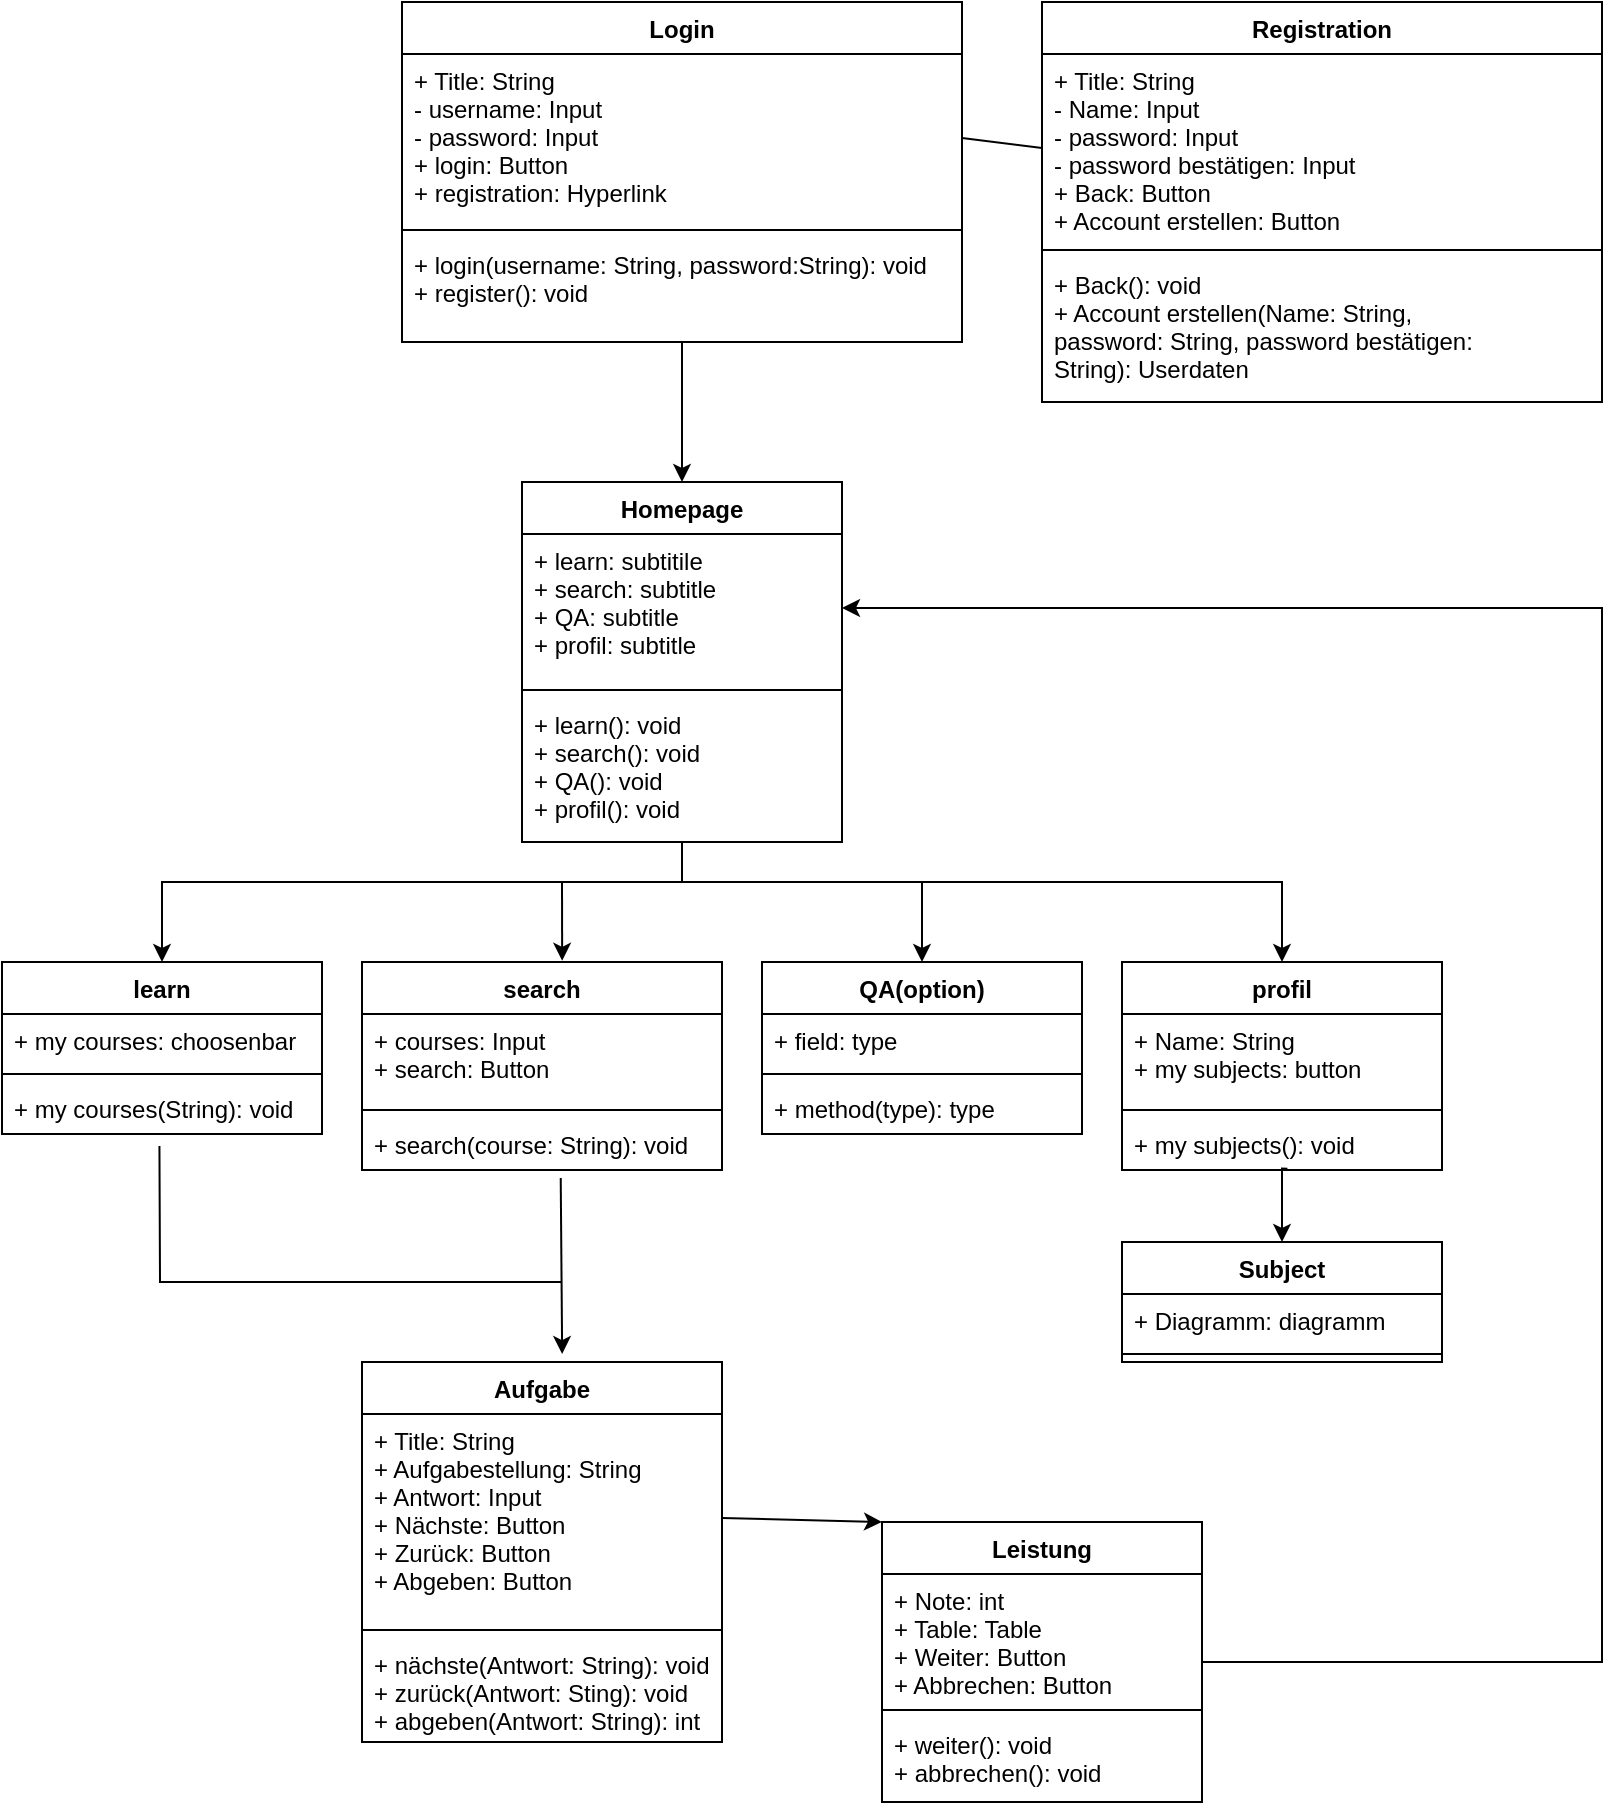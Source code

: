 <mxfile version="20.3.0" type="device"><diagram id="KYMtu1J5fPqY9J-JG5Oo" name="Seite-1"><mxGraphModel dx="1166" dy="887" grid="1" gridSize="10" guides="1" tooltips="1" connect="1" arrows="1" fold="1" page="1" pageScale="1" pageWidth="827" pageHeight="1169" math="0" shadow="0"><root><mxCell id="0"/><mxCell id="1" parent="0"/><mxCell id="wjLh_YXfR1pJxtnjiOcY-42" style="edgeStyle=orthogonalEdgeStyle;rounded=0;orthogonalLoop=1;jettySize=auto;html=1;entryX=0.5;entryY=0;entryDx=0;entryDy=0;" edge="1" parent="1" source="wjLh_YXfR1pJxtnjiOcY-1" target="wjLh_YXfR1pJxtnjiOcY-9"><mxGeometry relative="1" as="geometry"/></mxCell><mxCell id="wjLh_YXfR1pJxtnjiOcY-1" value="Login" style="swimlane;fontStyle=1;align=center;verticalAlign=top;childLayout=stackLayout;horizontal=1;startSize=26;horizontalStack=0;resizeParent=1;resizeParentMax=0;resizeLast=0;collapsible=1;marginBottom=0;" vertex="1" parent="1"><mxGeometry x="200" y="200" width="280" height="170" as="geometry"/></mxCell><mxCell id="wjLh_YXfR1pJxtnjiOcY-2" value="+ Title: String&#10;- username: Input&#10;- password: Input&#10;+ login: Button&#10;+ registration: Hyperlink" style="text;strokeColor=none;fillColor=none;align=left;verticalAlign=top;spacingLeft=4;spacingRight=4;overflow=hidden;rotatable=0;points=[[0,0.5],[1,0.5]];portConstraint=eastwest;" vertex="1" parent="wjLh_YXfR1pJxtnjiOcY-1"><mxGeometry y="26" width="280" height="84" as="geometry"/></mxCell><mxCell id="wjLh_YXfR1pJxtnjiOcY-3" value="" style="line;strokeWidth=1;fillColor=none;align=left;verticalAlign=middle;spacingTop=-1;spacingLeft=3;spacingRight=3;rotatable=0;labelPosition=right;points=[];portConstraint=eastwest;strokeColor=inherit;" vertex="1" parent="wjLh_YXfR1pJxtnjiOcY-1"><mxGeometry y="110" width="280" height="8" as="geometry"/></mxCell><mxCell id="wjLh_YXfR1pJxtnjiOcY-4" value="+ login(username: String, password:String): void&#10;+ register(): void" style="text;strokeColor=none;fillColor=none;align=left;verticalAlign=top;spacingLeft=4;spacingRight=4;overflow=hidden;rotatable=0;points=[[0,0.5],[1,0.5]];portConstraint=eastwest;" vertex="1" parent="wjLh_YXfR1pJxtnjiOcY-1"><mxGeometry y="118" width="280" height="52" as="geometry"/></mxCell><mxCell id="wjLh_YXfR1pJxtnjiOcY-5" value="Registration" style="swimlane;fontStyle=1;align=center;verticalAlign=top;childLayout=stackLayout;horizontal=1;startSize=26;horizontalStack=0;resizeParent=1;resizeParentMax=0;resizeLast=0;collapsible=1;marginBottom=0;" vertex="1" parent="1"><mxGeometry x="520" y="200" width="280" height="200" as="geometry"/></mxCell><mxCell id="wjLh_YXfR1pJxtnjiOcY-6" value="+ Title: String &#10;- Name: Input&#10;- password: Input&#10;- password bestätigen: Input&#10;+ Back: Button&#10;+ Account erstellen: Button" style="text;strokeColor=none;fillColor=none;align=left;verticalAlign=top;spacingLeft=4;spacingRight=4;overflow=hidden;rotatable=0;points=[[0,0.5],[1,0.5]];portConstraint=eastwest;" vertex="1" parent="wjLh_YXfR1pJxtnjiOcY-5"><mxGeometry y="26" width="280" height="94" as="geometry"/></mxCell><mxCell id="wjLh_YXfR1pJxtnjiOcY-7" value="" style="line;strokeWidth=1;fillColor=none;align=left;verticalAlign=middle;spacingTop=-1;spacingLeft=3;spacingRight=3;rotatable=0;labelPosition=right;points=[];portConstraint=eastwest;strokeColor=inherit;" vertex="1" parent="wjLh_YXfR1pJxtnjiOcY-5"><mxGeometry y="120" width="280" height="8" as="geometry"/></mxCell><mxCell id="wjLh_YXfR1pJxtnjiOcY-8" value="+ Back(): void&#10;+ Account erstellen(Name: String, &#10;password: String, password bestätigen: &#10;String): Userdaten" style="text;strokeColor=none;fillColor=none;align=left;verticalAlign=top;spacingLeft=4;spacingRight=4;overflow=hidden;rotatable=0;points=[[0,0.5],[1,0.5]];portConstraint=eastwest;" vertex="1" parent="wjLh_YXfR1pJxtnjiOcY-5"><mxGeometry y="128" width="280" height="72" as="geometry"/></mxCell><mxCell id="wjLh_YXfR1pJxtnjiOcY-44" style="edgeStyle=orthogonalEdgeStyle;rounded=0;orthogonalLoop=1;jettySize=auto;html=1;entryX=0.5;entryY=0;entryDx=0;entryDy=0;strokeColor=default;" edge="1" parent="1" source="wjLh_YXfR1pJxtnjiOcY-9" target="wjLh_YXfR1pJxtnjiOcY-13"><mxGeometry relative="1" as="geometry"><Array as="points"><mxPoint x="340" y="640"/><mxPoint x="80" y="640"/></Array></mxGeometry></mxCell><mxCell id="wjLh_YXfR1pJxtnjiOcY-9" value="Homepage" style="swimlane;fontStyle=1;align=center;verticalAlign=top;childLayout=stackLayout;horizontal=1;startSize=26;horizontalStack=0;resizeParent=1;resizeParentMax=0;resizeLast=0;collapsible=1;marginBottom=0;" vertex="1" parent="1"><mxGeometry x="260" y="440" width="160" height="180" as="geometry"/></mxCell><mxCell id="wjLh_YXfR1pJxtnjiOcY-10" value="+ learn: subtitile&#10;+ search: subtitle&#10;+ QA: subtitle&#10;+ profil: subtitle" style="text;strokeColor=none;fillColor=none;align=left;verticalAlign=top;spacingLeft=4;spacingRight=4;overflow=hidden;rotatable=0;points=[[0,0.5],[1,0.5]];portConstraint=eastwest;" vertex="1" parent="wjLh_YXfR1pJxtnjiOcY-9"><mxGeometry y="26" width="160" height="74" as="geometry"/></mxCell><mxCell id="wjLh_YXfR1pJxtnjiOcY-11" value="" style="line;strokeWidth=1;fillColor=none;align=left;verticalAlign=middle;spacingTop=-1;spacingLeft=3;spacingRight=3;rotatable=0;labelPosition=right;points=[];portConstraint=eastwest;strokeColor=inherit;" vertex="1" parent="wjLh_YXfR1pJxtnjiOcY-9"><mxGeometry y="100" width="160" height="8" as="geometry"/></mxCell><mxCell id="wjLh_YXfR1pJxtnjiOcY-12" value="+ learn(): void&#10;+ search(): void&#10;+ QA(): void&#10;+ profil(): void" style="text;strokeColor=none;fillColor=none;align=left;verticalAlign=top;spacingLeft=4;spacingRight=4;overflow=hidden;rotatable=0;points=[[0,0.5],[1,0.5]];portConstraint=eastwest;" vertex="1" parent="wjLh_YXfR1pJxtnjiOcY-9"><mxGeometry y="108" width="160" height="72" as="geometry"/></mxCell><mxCell id="wjLh_YXfR1pJxtnjiOcY-13" value="learn" style="swimlane;fontStyle=1;align=center;verticalAlign=top;childLayout=stackLayout;horizontal=1;startSize=26;horizontalStack=0;resizeParent=1;resizeParentMax=0;resizeLast=0;collapsible=1;marginBottom=0;" vertex="1" parent="1"><mxGeometry y="680" width="160" height="86" as="geometry"/></mxCell><mxCell id="wjLh_YXfR1pJxtnjiOcY-14" value="+ my courses: choosenbar" style="text;strokeColor=none;fillColor=none;align=left;verticalAlign=top;spacingLeft=4;spacingRight=4;overflow=hidden;rotatable=0;points=[[0,0.5],[1,0.5]];portConstraint=eastwest;" vertex="1" parent="wjLh_YXfR1pJxtnjiOcY-13"><mxGeometry y="26" width="160" height="26" as="geometry"/></mxCell><mxCell id="wjLh_YXfR1pJxtnjiOcY-15" value="" style="line;strokeWidth=1;fillColor=none;align=left;verticalAlign=middle;spacingTop=-1;spacingLeft=3;spacingRight=3;rotatable=0;labelPosition=right;points=[];portConstraint=eastwest;strokeColor=inherit;" vertex="1" parent="wjLh_YXfR1pJxtnjiOcY-13"><mxGeometry y="52" width="160" height="8" as="geometry"/></mxCell><mxCell id="wjLh_YXfR1pJxtnjiOcY-16" value="+ my courses(String): void" style="text;strokeColor=none;fillColor=none;align=left;verticalAlign=top;spacingLeft=4;spacingRight=4;overflow=hidden;rotatable=0;points=[[0,0.5],[1,0.5]];portConstraint=eastwest;" vertex="1" parent="wjLh_YXfR1pJxtnjiOcY-13"><mxGeometry y="60" width="160" height="26" as="geometry"/></mxCell><mxCell id="wjLh_YXfR1pJxtnjiOcY-17" value="search" style="swimlane;fontStyle=1;align=center;verticalAlign=top;childLayout=stackLayout;horizontal=1;startSize=26;horizontalStack=0;resizeParent=1;resizeParentMax=0;resizeLast=0;collapsible=1;marginBottom=0;" vertex="1" parent="1"><mxGeometry x="180" y="680" width="180" height="104" as="geometry"/></mxCell><mxCell id="wjLh_YXfR1pJxtnjiOcY-18" value="+ courses: Input&#10;+ search: Button" style="text;strokeColor=none;fillColor=none;align=left;verticalAlign=top;spacingLeft=4;spacingRight=4;overflow=hidden;rotatable=0;points=[[0,0.5],[1,0.5]];portConstraint=eastwest;" vertex="1" parent="wjLh_YXfR1pJxtnjiOcY-17"><mxGeometry y="26" width="180" height="44" as="geometry"/></mxCell><mxCell id="wjLh_YXfR1pJxtnjiOcY-19" value="" style="line;strokeWidth=1;fillColor=none;align=left;verticalAlign=middle;spacingTop=-1;spacingLeft=3;spacingRight=3;rotatable=0;labelPosition=right;points=[];portConstraint=eastwest;strokeColor=inherit;" vertex="1" parent="wjLh_YXfR1pJxtnjiOcY-17"><mxGeometry y="70" width="180" height="8" as="geometry"/></mxCell><mxCell id="wjLh_YXfR1pJxtnjiOcY-20" value="+ search(course: String): void" style="text;strokeColor=none;fillColor=none;align=left;verticalAlign=top;spacingLeft=4;spacingRight=4;overflow=hidden;rotatable=0;points=[[0,0.5],[1,0.5]];portConstraint=eastwest;" vertex="1" parent="wjLh_YXfR1pJxtnjiOcY-17"><mxGeometry y="78" width="180" height="26" as="geometry"/></mxCell><mxCell id="wjLh_YXfR1pJxtnjiOcY-21" value="QA(option)" style="swimlane;fontStyle=1;align=center;verticalAlign=top;childLayout=stackLayout;horizontal=1;startSize=26;horizontalStack=0;resizeParent=1;resizeParentMax=0;resizeLast=0;collapsible=1;marginBottom=0;" vertex="1" parent="1"><mxGeometry x="380" y="680" width="160" height="86" as="geometry"/></mxCell><mxCell id="wjLh_YXfR1pJxtnjiOcY-22" value="+ field: type" style="text;strokeColor=none;fillColor=none;align=left;verticalAlign=top;spacingLeft=4;spacingRight=4;overflow=hidden;rotatable=0;points=[[0,0.5],[1,0.5]];portConstraint=eastwest;" vertex="1" parent="wjLh_YXfR1pJxtnjiOcY-21"><mxGeometry y="26" width="160" height="26" as="geometry"/></mxCell><mxCell id="wjLh_YXfR1pJxtnjiOcY-23" value="" style="line;strokeWidth=1;fillColor=none;align=left;verticalAlign=middle;spacingTop=-1;spacingLeft=3;spacingRight=3;rotatable=0;labelPosition=right;points=[];portConstraint=eastwest;strokeColor=inherit;" vertex="1" parent="wjLh_YXfR1pJxtnjiOcY-21"><mxGeometry y="52" width="160" height="8" as="geometry"/></mxCell><mxCell id="wjLh_YXfR1pJxtnjiOcY-24" value="+ method(type): type" style="text;strokeColor=none;fillColor=none;align=left;verticalAlign=top;spacingLeft=4;spacingRight=4;overflow=hidden;rotatable=0;points=[[0,0.5],[1,0.5]];portConstraint=eastwest;" vertex="1" parent="wjLh_YXfR1pJxtnjiOcY-21"><mxGeometry y="60" width="160" height="26" as="geometry"/></mxCell><mxCell id="wjLh_YXfR1pJxtnjiOcY-25" value="profil" style="swimlane;fontStyle=1;align=center;verticalAlign=top;childLayout=stackLayout;horizontal=1;startSize=26;horizontalStack=0;resizeParent=1;resizeParentMax=0;resizeLast=0;collapsible=1;marginBottom=0;" vertex="1" parent="1"><mxGeometry x="560" y="680" width="160" height="104" as="geometry"/></mxCell><mxCell id="wjLh_YXfR1pJxtnjiOcY-26" value="+ Name: String&#10;+ my subjects: button" style="text;strokeColor=none;fillColor=none;align=left;verticalAlign=top;spacingLeft=4;spacingRight=4;overflow=hidden;rotatable=0;points=[[0,0.5],[1,0.5]];portConstraint=eastwest;" vertex="1" parent="wjLh_YXfR1pJxtnjiOcY-25"><mxGeometry y="26" width="160" height="44" as="geometry"/></mxCell><mxCell id="wjLh_YXfR1pJxtnjiOcY-27" value="" style="line;strokeWidth=1;fillColor=none;align=left;verticalAlign=middle;spacingTop=-1;spacingLeft=3;spacingRight=3;rotatable=0;labelPosition=right;points=[];portConstraint=eastwest;strokeColor=inherit;" vertex="1" parent="wjLh_YXfR1pJxtnjiOcY-25"><mxGeometry y="70" width="160" height="8" as="geometry"/></mxCell><mxCell id="wjLh_YXfR1pJxtnjiOcY-28" value="+ my subjects(): void" style="text;strokeColor=none;fillColor=none;align=left;verticalAlign=top;spacingLeft=4;spacingRight=4;overflow=hidden;rotatable=0;points=[[0,0.5],[1,0.5]];portConstraint=eastwest;" vertex="1" parent="wjLh_YXfR1pJxtnjiOcY-25"><mxGeometry y="78" width="160" height="26" as="geometry"/></mxCell><mxCell id="wjLh_YXfR1pJxtnjiOcY-29" value="Subject" style="swimlane;fontStyle=1;align=center;verticalAlign=top;childLayout=stackLayout;horizontal=1;startSize=26;horizontalStack=0;resizeParent=1;resizeParentMax=0;resizeLast=0;collapsible=1;marginBottom=0;" vertex="1" parent="1"><mxGeometry x="560" y="820" width="160" height="60" as="geometry"/></mxCell><mxCell id="wjLh_YXfR1pJxtnjiOcY-30" value="+ Diagramm: diagramm" style="text;strokeColor=none;fillColor=none;align=left;verticalAlign=top;spacingLeft=4;spacingRight=4;overflow=hidden;rotatable=0;points=[[0,0.5],[1,0.5]];portConstraint=eastwest;" vertex="1" parent="wjLh_YXfR1pJxtnjiOcY-29"><mxGeometry y="26" width="160" height="26" as="geometry"/></mxCell><mxCell id="wjLh_YXfR1pJxtnjiOcY-31" value="" style="line;strokeWidth=1;fillColor=none;align=left;verticalAlign=middle;spacingTop=-1;spacingLeft=3;spacingRight=3;rotatable=0;labelPosition=right;points=[];portConstraint=eastwest;strokeColor=inherit;" vertex="1" parent="wjLh_YXfR1pJxtnjiOcY-29"><mxGeometry y="52" width="160" height="8" as="geometry"/></mxCell><mxCell id="wjLh_YXfR1pJxtnjiOcY-33" value="Aufgabe" style="swimlane;fontStyle=1;align=center;verticalAlign=top;childLayout=stackLayout;horizontal=1;startSize=26;horizontalStack=0;resizeParent=1;resizeParentMax=0;resizeLast=0;collapsible=1;marginBottom=0;" vertex="1" parent="1"><mxGeometry x="180" y="880" width="180" height="190" as="geometry"/></mxCell><mxCell id="wjLh_YXfR1pJxtnjiOcY-34" value="+ Title: String&#10;+ Aufgabestellung: String&#10;+ Antwort: Input&#10;+ Nächste: Button&#10;+ Zurück: Button&#10;+ Abgeben: Button" style="text;strokeColor=none;fillColor=none;align=left;verticalAlign=top;spacingLeft=4;spacingRight=4;overflow=hidden;rotatable=0;points=[[0,0.5],[1,0.5]];portConstraint=eastwest;" vertex="1" parent="wjLh_YXfR1pJxtnjiOcY-33"><mxGeometry y="26" width="180" height="104" as="geometry"/></mxCell><mxCell id="wjLh_YXfR1pJxtnjiOcY-35" value="" style="line;strokeWidth=1;fillColor=none;align=left;verticalAlign=middle;spacingTop=-1;spacingLeft=3;spacingRight=3;rotatable=0;labelPosition=right;points=[];portConstraint=eastwest;strokeColor=inherit;" vertex="1" parent="wjLh_YXfR1pJxtnjiOcY-33"><mxGeometry y="130" width="180" height="8" as="geometry"/></mxCell><mxCell id="wjLh_YXfR1pJxtnjiOcY-36" value="+ nächste(Antwort: String): void&#10;+ zurück(Antwort: Sting): void&#10;+ abgeben(Antwort: String): int" style="text;strokeColor=none;fillColor=none;align=left;verticalAlign=top;spacingLeft=4;spacingRight=4;overflow=hidden;rotatable=0;points=[[0,0.5],[1,0.5]];portConstraint=eastwest;" vertex="1" parent="wjLh_YXfR1pJxtnjiOcY-33"><mxGeometry y="138" width="180" height="52" as="geometry"/></mxCell><mxCell id="wjLh_YXfR1pJxtnjiOcY-52" style="edgeStyle=orthogonalEdgeStyle;rounded=0;orthogonalLoop=1;jettySize=auto;html=1;entryX=1;entryY=0.5;entryDx=0;entryDy=0;strokeColor=default;" edge="1" parent="1" source="wjLh_YXfR1pJxtnjiOcY-37" target="wjLh_YXfR1pJxtnjiOcY-10"><mxGeometry relative="1" as="geometry"><Array as="points"><mxPoint x="800" y="1030"/><mxPoint x="800" y="503"/></Array></mxGeometry></mxCell><mxCell id="wjLh_YXfR1pJxtnjiOcY-37" value="Leistung" style="swimlane;fontStyle=1;align=center;verticalAlign=top;childLayout=stackLayout;horizontal=1;startSize=26;horizontalStack=0;resizeParent=1;resizeParentMax=0;resizeLast=0;collapsible=1;marginBottom=0;" vertex="1" parent="1"><mxGeometry x="440" y="960" width="160" height="140" as="geometry"/></mxCell><mxCell id="wjLh_YXfR1pJxtnjiOcY-38" value="+ Note: int&#10;+ Table: Table&#10;+ Weiter: Button&#10;+ Abbrechen: Button" style="text;strokeColor=none;fillColor=none;align=left;verticalAlign=top;spacingLeft=4;spacingRight=4;overflow=hidden;rotatable=0;points=[[0,0.5],[1,0.5]];portConstraint=eastwest;" vertex="1" parent="wjLh_YXfR1pJxtnjiOcY-37"><mxGeometry y="26" width="160" height="64" as="geometry"/></mxCell><mxCell id="wjLh_YXfR1pJxtnjiOcY-39" value="" style="line;strokeWidth=1;fillColor=none;align=left;verticalAlign=middle;spacingTop=-1;spacingLeft=3;spacingRight=3;rotatable=0;labelPosition=right;points=[];portConstraint=eastwest;strokeColor=inherit;" vertex="1" parent="wjLh_YXfR1pJxtnjiOcY-37"><mxGeometry y="90" width="160" height="8" as="geometry"/></mxCell><mxCell id="wjLh_YXfR1pJxtnjiOcY-40" value="+ weiter(): void&#10;+ abbrechen(): void" style="text;strokeColor=none;fillColor=none;align=left;verticalAlign=top;spacingLeft=4;spacingRight=4;overflow=hidden;rotatable=0;points=[[0,0.5],[1,0.5]];portConstraint=eastwest;" vertex="1" parent="wjLh_YXfR1pJxtnjiOcY-37"><mxGeometry y="98" width="160" height="42" as="geometry"/></mxCell><mxCell id="wjLh_YXfR1pJxtnjiOcY-45" value="" style="endArrow=classic;html=1;rounded=0;strokeColor=default;entryX=0.556;entryY=-0.006;entryDx=0;entryDy=0;entryPerimeter=0;" edge="1" parent="1" target="wjLh_YXfR1pJxtnjiOcY-17"><mxGeometry width="50" height="50" relative="1" as="geometry"><mxPoint x="280" y="640" as="sourcePoint"/><mxPoint x="220" y="560" as="targetPoint"/></mxGeometry></mxCell><mxCell id="wjLh_YXfR1pJxtnjiOcY-46" value="" style="endArrow=classic;html=1;rounded=0;strokeColor=default;entryX=0.5;entryY=0;entryDx=0;entryDy=0;" edge="1" parent="1" target="wjLh_YXfR1pJxtnjiOcY-21"><mxGeometry width="50" height="50" relative="1" as="geometry"><mxPoint x="340" y="640" as="sourcePoint"/><mxPoint x="570" y="560" as="targetPoint"/><Array as="points"><mxPoint x="460" y="640"/></Array></mxGeometry></mxCell><mxCell id="wjLh_YXfR1pJxtnjiOcY-47" value="" style="endArrow=classic;html=1;rounded=0;strokeColor=default;entryX=0.5;entryY=0;entryDx=0;entryDy=0;" edge="1" parent="1" target="wjLh_YXfR1pJxtnjiOcY-25"><mxGeometry width="50" height="50" relative="1" as="geometry"><mxPoint x="460" y="640" as="sourcePoint"/><mxPoint x="580" y="560" as="targetPoint"/><Array as="points"><mxPoint x="640" y="640"/></Array></mxGeometry></mxCell><mxCell id="wjLh_YXfR1pJxtnjiOcY-48" style="edgeStyle=orthogonalEdgeStyle;rounded=0;orthogonalLoop=1;jettySize=auto;html=1;exitX=0.517;exitY=0.974;exitDx=0;exitDy=0;entryX=0.5;entryY=0;entryDx=0;entryDy=0;strokeColor=default;exitPerimeter=0;" edge="1" parent="1" source="wjLh_YXfR1pJxtnjiOcY-28" target="wjLh_YXfR1pJxtnjiOcY-29"><mxGeometry relative="1" as="geometry"/></mxCell><mxCell id="wjLh_YXfR1pJxtnjiOcY-49" value="" style="endArrow=classic;html=1;rounded=0;strokeColor=default;exitX=0.552;exitY=1.154;exitDx=0;exitDy=0;exitPerimeter=0;entryX=0.556;entryY=-0.021;entryDx=0;entryDy=0;entryPerimeter=0;" edge="1" parent="1" source="wjLh_YXfR1pJxtnjiOcY-20" target="wjLh_YXfR1pJxtnjiOcY-33"><mxGeometry width="50" height="50" relative="1" as="geometry"><mxPoint x="450" y="940" as="sourcePoint"/><mxPoint x="500" y="890" as="targetPoint"/></mxGeometry></mxCell><mxCell id="wjLh_YXfR1pJxtnjiOcY-50" value="" style="endArrow=none;html=1;rounded=0;strokeColor=default;exitX=0.492;exitY=1.231;exitDx=0;exitDy=0;exitPerimeter=0;" edge="1" parent="1" source="wjLh_YXfR1pJxtnjiOcY-16"><mxGeometry width="50" height="50" relative="1" as="geometry"><mxPoint x="300" y="940" as="sourcePoint"/><mxPoint x="280" y="840" as="targetPoint"/><Array as="points"><mxPoint x="79" y="840"/></Array></mxGeometry></mxCell><mxCell id="wjLh_YXfR1pJxtnjiOcY-51" value="" style="endArrow=classic;html=1;rounded=0;strokeColor=default;exitX=1;exitY=0.5;exitDx=0;exitDy=0;entryX=0;entryY=0;entryDx=0;entryDy=0;" edge="1" parent="1" source="wjLh_YXfR1pJxtnjiOcY-34" target="wjLh_YXfR1pJxtnjiOcY-37"><mxGeometry width="50" height="50" relative="1" as="geometry"><mxPoint x="300" y="940" as="sourcePoint"/><mxPoint x="350" y="890" as="targetPoint"/></mxGeometry></mxCell><mxCell id="wjLh_YXfR1pJxtnjiOcY-53" value="" style="endArrow=none;html=1;rounded=0;strokeColor=default;exitX=0;exitY=0.5;exitDx=0;exitDy=0;entryX=1;entryY=0.5;entryDx=0;entryDy=0;" edge="1" parent="1" source="wjLh_YXfR1pJxtnjiOcY-6" target="wjLh_YXfR1pJxtnjiOcY-2"><mxGeometry width="50" height="50" relative="1" as="geometry"><mxPoint x="300" y="610" as="sourcePoint"/><mxPoint x="350" y="560" as="targetPoint"/></mxGeometry></mxCell></root></mxGraphModel></diagram></mxfile>